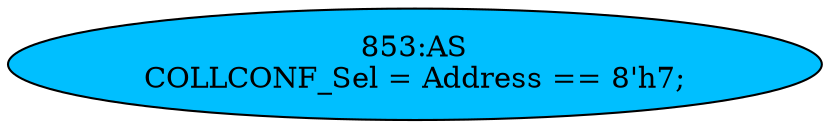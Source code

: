 strict digraph "" {
	node [label="\N"];
	"853:AS"	 [ast="<pyverilog.vparser.ast.Assign object at 0x7fbdee0c8950>",
		def_var="['COLLCONF_Sel']",
		fillcolor=deepskyblue,
		label="853:AS
COLLCONF_Sel = Address == 8'h7;",
		statements="[]",
		style=filled,
		typ=Assign,
		use_var="['Address']"];
}
